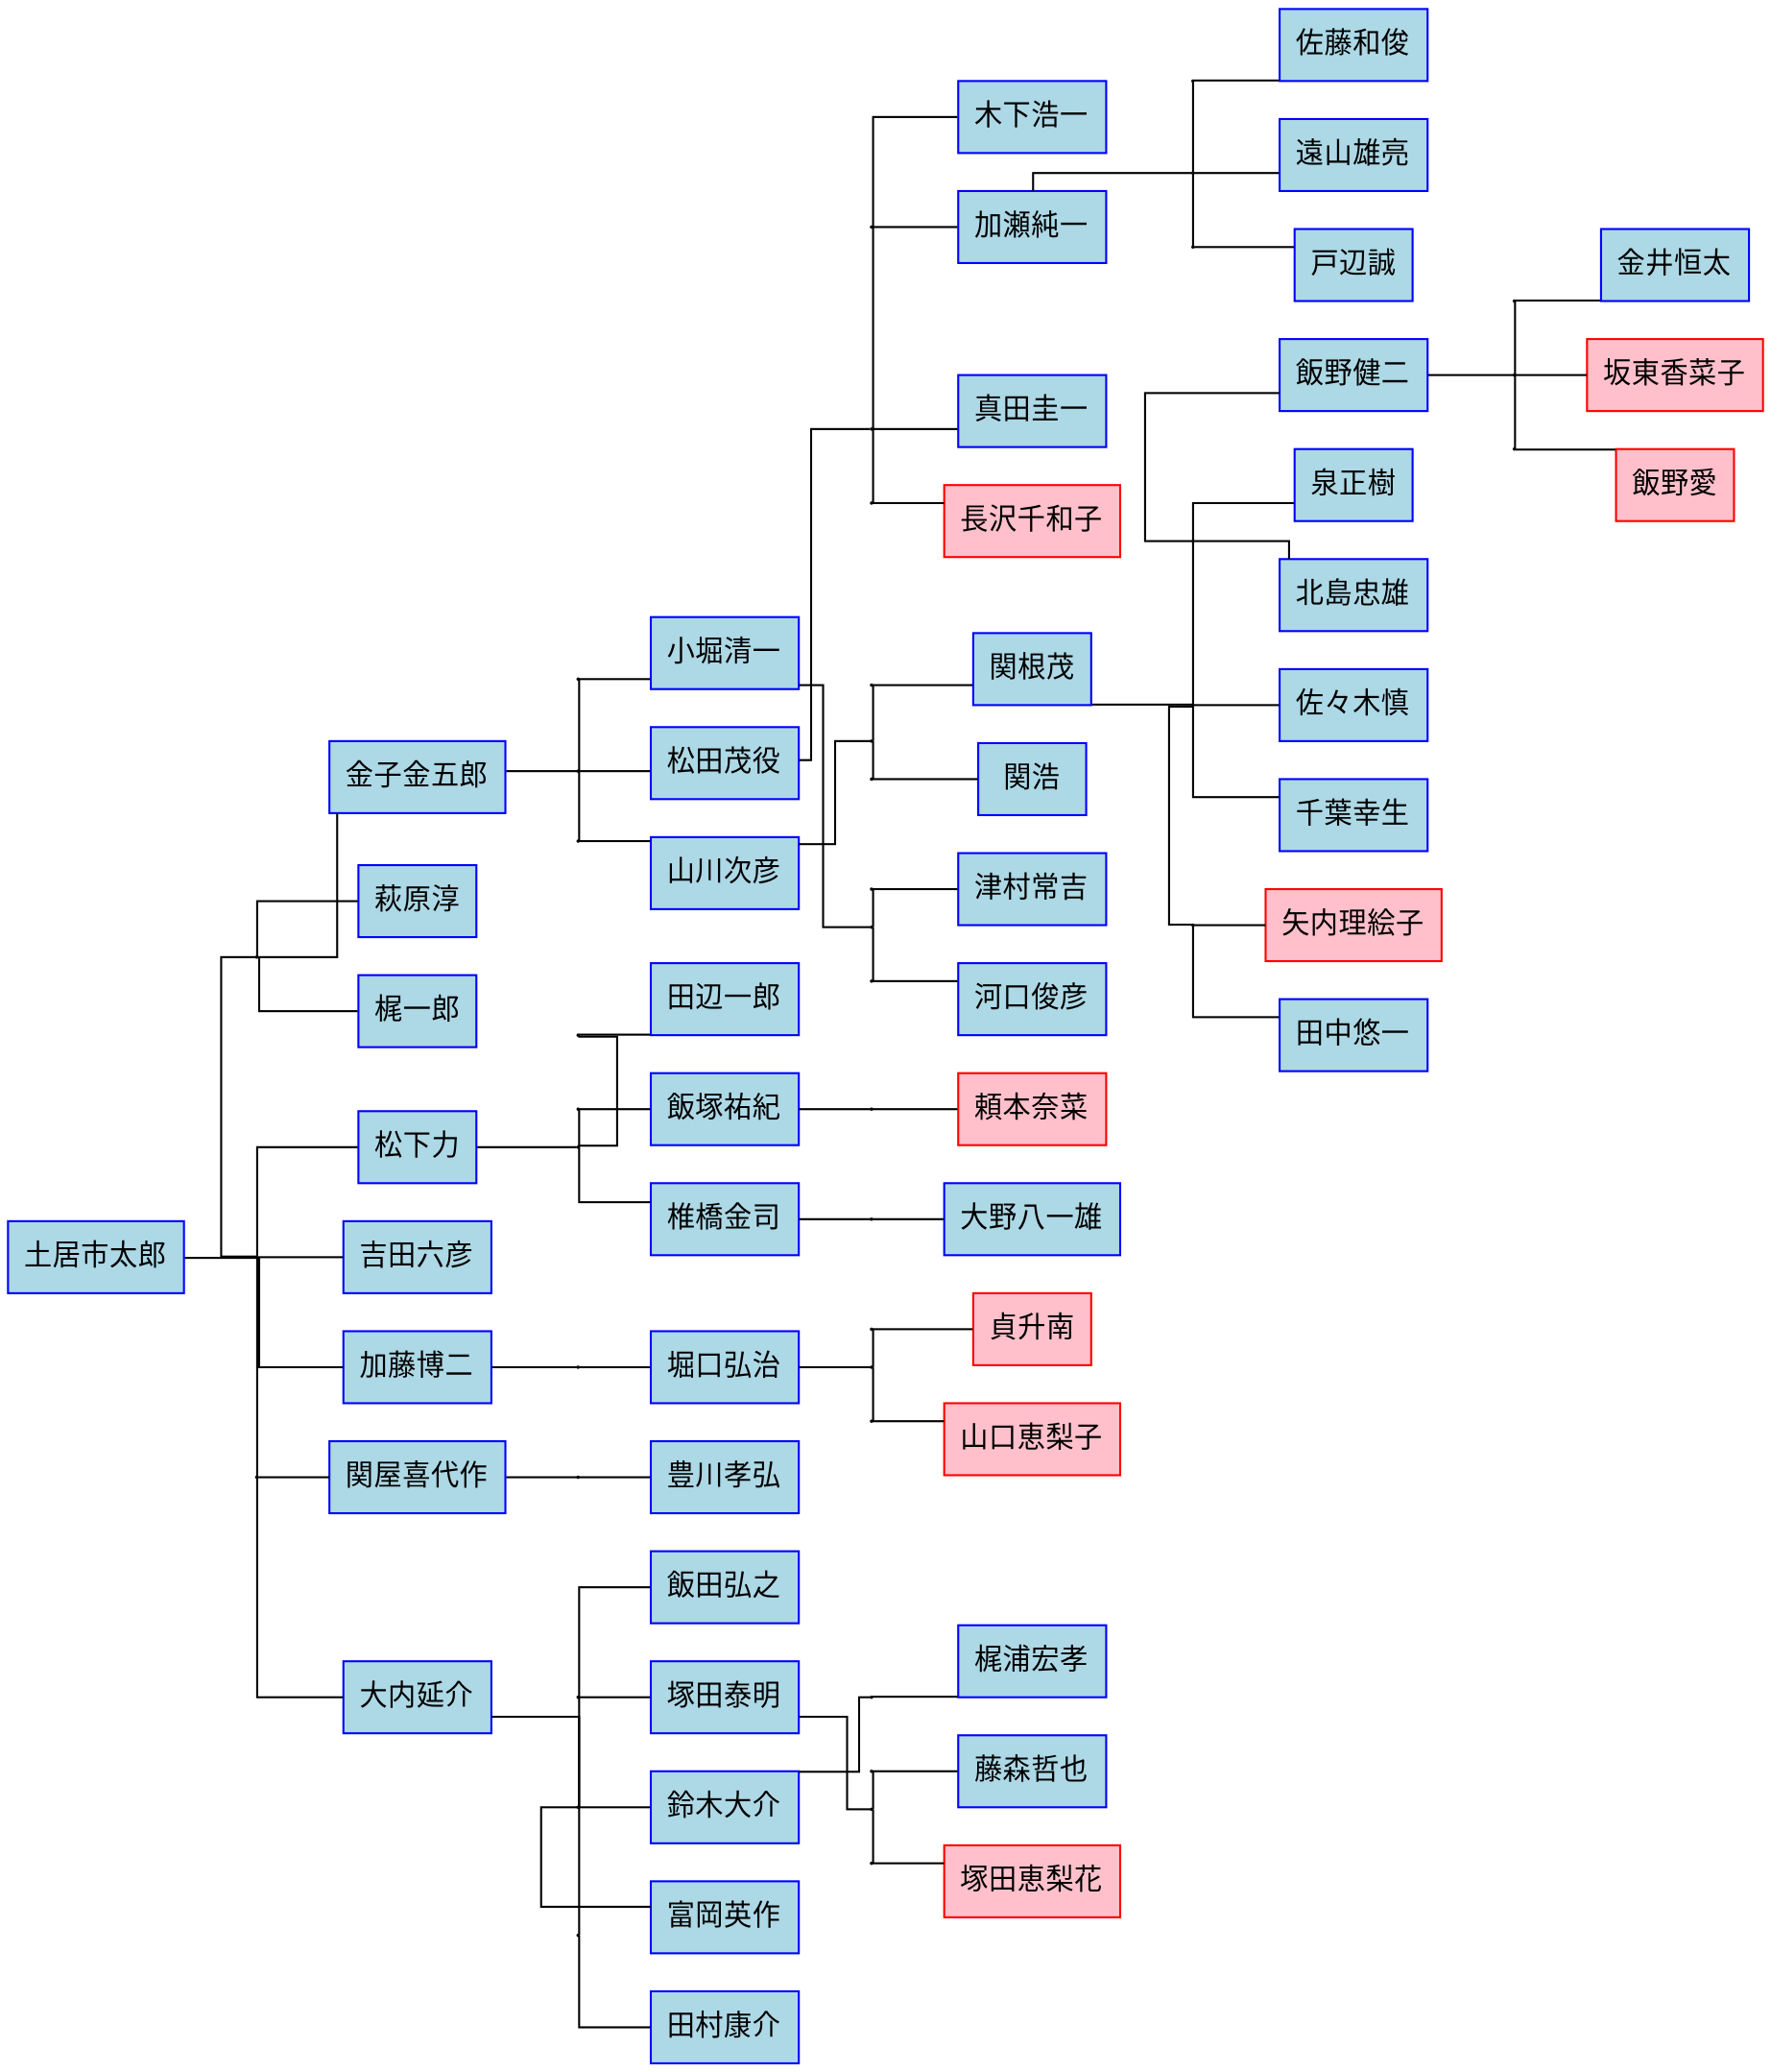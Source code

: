 graph "ShogiPlayers2" {
graph [charset="UTF-8", rankdir="LR", splines="ortho"]
node [fontname="Sans", shape="record"]



// Attributes




// Persons
pro_3 [color="blue", fillcolor="lightblue", label=" 金子金五郎", style="filled"]
pro_5 [color="blue", fillcolor="lightblue", label=" 萩原淳", style="filled"]
pro_12 [color="blue", fillcolor="lightblue", label=" 梶一郎", style="filled"]
pro_15 [color="blue", fillcolor="lightblue", label=" 松下力", style="filled"]
pro_17 [color="blue", fillcolor="lightblue", label=" 小堀清一", style="filled"]
pro_25 [color="blue", fillcolor="lightblue", label=" 松田茂役", style="filled"]
pro_33 [color="blue", fillcolor="lightblue", label=" 吉田六彦", style="filled"]
pro_40 [color="blue", fillcolor="lightblue", label=" 山川次彦", style="filled"]
pro_42 [color="blue", fillcolor="lightblue", label=" 加藤博二", style="filled"]
pro_59 [color="blue", fillcolor="lightblue", label=" 津村常吉", style="filled"]
pro_61 [color="blue", fillcolor="lightblue", label=" 関根茂", style="filled"]
pro_69 [color="blue", fillcolor="lightblue", label=" 関屋喜代作", style="filled"]
pro_86 [color="blue", fillcolor="lightblue", label=" 大内延介", style="filled"]
pro_91 [color="blue", fillcolor="lightblue", label=" 田辺一郎", style="filled"]
pro_95 [color="blue", fillcolor="lightblue", label=" 河口俊彦", style="filled"]
pro_115 [color="blue", fillcolor="lightblue", label=" 椎橋金司", style="filled"]
pro_117 [color="blue", fillcolor="lightblue", label=" 飯野健二", style="filled"]
pro_144 [color="blue", fillcolor="lightblue", label=" 泉正樹", style="filled"]
pro_148 [color="blue", fillcolor="lightblue", label=" 塚田泰明", style="filled"]
pro_154 [color="blue", fillcolor="lightblue", label=" 堀口弘治", style="filled"]
pro_155 [color="blue", fillcolor="lightblue", label=" 大野八一雄", style="filled"]
pro_156 [color="blue", fillcolor="lightblue", label=" 加瀬純一", style="filled"]
pro_159 [color="blue", fillcolor="lightblue", label=" 飯田弘之", style="filled"]
pro_168 [color="blue", fillcolor="lightblue", label=" 富岡英作", style="filled"]
pro_169 [color="blue", fillcolor="lightblue", label=" 関浩", style="filled"]
pro_187 [color="blue", fillcolor="lightblue", label=" 木下浩一", style="filled"]
pro_200 [color="blue", fillcolor="lightblue", label=" 豊川孝弘", style="filled"]
pro_202 [color="blue", fillcolor="lightblue", label=" 真田圭一", style="filled"]
pro_203 [color="blue", fillcolor="lightblue", label=" 飯塚祐紀", style="filled"]
pro_213 [color="blue", fillcolor="lightblue", label=" 鈴木大介", style="filled"]
pro_214 [color="blue", fillcolor="lightblue", label=" 北島忠雄", style="filled"]
pro_217 [color="blue", fillcolor="lightblue", label=" 田村康介", style="filled"]
pro_237 [color="blue", fillcolor="lightblue", label=" 千葉幸生", style="filled"]
pro_240 [color="blue", fillcolor="lightblue", label=" 佐々木慎", style="filled"]
pro_250 [color="blue", fillcolor="lightblue", label=" 佐藤和俊", style="filled"]
pro_258 [color="blue", fillcolor="lightblue", label=" 遠山雄亮", style="filled"]
pro_262 [color="blue", fillcolor="lightblue", label=" 戸辺誠", style="filled"]
pro_265 [color="blue", fillcolor="lightblue", label=" 金井恒太", style="filled"]
pro_270 [color="blue", fillcolor="lightblue", label=" 田中悠一", style="filled"]
pro_285 [color="blue", fillcolor="lightblue", label=" 藤森哲也", style="filled"]
pro_301 [color="blue", fillcolor="lightblue", label=" 梶浦宏孝", style="filled"]
lady_5 [color="red", fillcolor="pink", label=" 長沢千和子", style="filled"]
lady_16 [color="red", fillcolor="pink", label=" 矢内理絵子", style="filled"]
lady_27 [color="red", fillcolor="pink", label=" 坂東香菜子", style="filled"]
lady_31 [color="red", fillcolor="pink", label=" 貞升南", style="filled"]
lady_39 [color="red", fillcolor="pink", label=" 山口恵梨子", style="filled"]
lady_48 [color="red", fillcolor="pink", label=" 飯野愛", style="filled"]
lady_51 [color="red", fillcolor="pink", label=" 塚田恵梨花", style="filled"]
lady_58 [color="red", fillcolor="pink", label=" 頼本奈菜", style="filled"]
extra_2 [color="blue", fillcolor="lightblue", label=" 土居市太郎", style="filled"]

// Generations


// Families
f0_c0 [height="0.01", shape="point", width="0.01"]
f0_c1 [height="0.01", shape="point", width="0.01"]
f0_c2 [height="0.01", shape="point", width="0.01"]
{rank=same; f0_c0 -- f0_c1 -- f0_c2}
pro_3 -- f0_c1
f0_c0 -- pro_17
f0_c1 -- pro_25
f0_c2 -- pro_40
f1_c0 [height="0.01", shape="point", width="0.01"]
f1_c1 [height="0.01", shape="point", width="0.01"]
f1_c2 [height="0.01", shape="point", width="0.01"]
{rank=same; f1_c0 -- f1_c1 -- f1_c2}
pro_15 -- f1_c1
f1_c0 -- pro_91
f1_c1 -- pro_115
f1_c2 -- pro_203
f2_c0 [height="0.01", shape="point", width="0.01"]
f2_c1 [height="0.01", shape="point", width="0.01"]
f2_c2 [height="0.01", shape="point", width="0.01"]
{rank=same; f2_c0 -- f2_c1 -- f2_c2}
pro_17 -- f2_c1
f2_c0 -- pro_59
f2_c2 -- pro_95
f3_c0 [height="0.01", shape="point", width="0.01"]
f3_c1 [height="0.01", shape="point", width="0.01"]
f3_c2 [height="0.01", shape="point", width="0.01"]
{rank=same; f3_c0 -- f3_c1 -- f3_c2}
pro_25 -- f3_c1
f3_c0 -- pro_156
f3_c0 -- pro_187
f3_c1 -- pro_202
f3_c2 -- lady_5
f4_c0 [height="0.01", shape="point", width="0.01"]
f4_c1 [height="0.01", shape="point", width="0.01"]
f4_c2 [height="0.01", shape="point", width="0.01"]
{rank=same; f4_c0 -- f4_c1 -- f4_c2}
pro_40 -- f4_c1
f4_c0 -- pro_61
f4_c2 -- pro_169
f5_c [height="0.01", shape="point", width="0.01"]
pro_42 -- f5_c
f5_c -- pro_154
f6_c0 [height="0.01", shape="point", width="0.01"]
f6_c1 [height="0.01", shape="point", width="0.01"]
f6_c2 [height="0.01", shape="point", width="0.01"]
{rank=same; f6_c0 -- f6_c1 -- f6_c2}
pro_61 -- f6_c1
f6_c0 -- pro_117
f6_c0 -- pro_144
f6_c0 -- pro_214
f6_c1 -- pro_237
f6_c1 -- pro_240
f6_c2 -- pro_270
f6_c2 -- lady_16
f7_c [height="0.01", shape="point", width="0.01"]
pro_69 -- f7_c
f7_c -- pro_200
f8_c0 [height="0.01", shape="point", width="0.01"]
f8_c1 [height="0.01", shape="point", width="0.01"]
f8_c2 [height="0.01", shape="point", width="0.01"]
{rank=same; f8_c0 -- f8_c1 -- f8_c2}
pro_86 -- f8_c1
f8_c0 -- pro_148
f8_c0 -- pro_159
f8_c1 -- pro_168
f8_c1 -- pro_213
f8_c2 -- pro_217
f9_c [height="0.01", shape="point", width="0.01"]
pro_115 -- f9_c
f9_c -- pro_155
f10_c0 [height="0.01", shape="point", width="0.01"]
f10_c1 [height="0.01", shape="point", width="0.01"]
f10_c2 [height="0.01", shape="point", width="0.01"]
{rank=same; f10_c0 -- f10_c1 -- f10_c2}
pro_117 -- f10_c1
f10_c0 -- pro_265
f10_c1 -- lady_27
f10_c2 -- lady_48
f11_c0 [height="0.01", shape="point", width="0.01"]
f11_c1 [height="0.01", shape="point", width="0.01"]
f11_c2 [height="0.01", shape="point", width="0.01"]
{rank=same; f11_c0 -- f11_c1 -- f11_c2}
pro_148 -- f11_c1
f11_c0 -- pro_285
f11_c2 -- lady_51
f12_c0 [height="0.01", shape="point", width="0.01"]
f12_c1 [height="0.01", shape="point", width="0.01"]
f12_c2 [height="0.01", shape="point", width="0.01"]
{rank=same; f12_c0 -- f12_c1 -- f12_c2}
pro_154 -- f12_c1
f12_c0 -- lady_31
f12_c2 -- lady_39
f13_c0 [height="0.01", shape="point", width="0.01"]
f13_c1 [height="0.01", shape="point", width="0.01"]
f13_c2 [height="0.01", shape="point", width="0.01"]
{rank=same; f13_c0 -- f13_c1 -- f13_c2}
pro_156 -- f13_c1
f13_c0 -- pro_250
f13_c1 -- pro_258
f13_c2 -- pro_262
f14_c [height="0.01", shape="point", width="0.01"]
pro_203 -- f14_c
f14_c -- lady_58
f15_c [height="0.01", shape="point", width="0.01"]
pro_213 -- f15_c
f15_c -- pro_301
f16_c0 [height="0.01", shape="point", width="0.01"]
f16_c1 [height="0.01", shape="point", width="0.01"]
f16_c2 [height="0.01", shape="point", width="0.01"]
{rank=same; f16_c0 -- f16_c1 -- f16_c2}
extra_2 -- f16_c1
f16_c0 -- pro_3
f16_c0 -- pro_5
f16_c0 -- pro_12
f16_c1 -- pro_15
f16_c1 -- pro_33
f16_c1 -- pro_42
f16_c2 -- pro_69
f16_c2 -- pro_86

}
